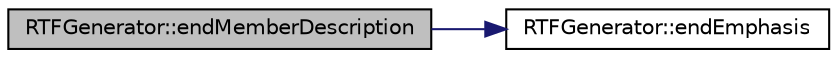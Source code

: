digraph "RTFGenerator::endMemberDescription"
{
 // LATEX_PDF_SIZE
  edge [fontname="Helvetica",fontsize="10",labelfontname="Helvetica",labelfontsize="10"];
  node [fontname="Helvetica",fontsize="10",shape=record];
  rankdir="LR";
  Node1 [label="RTFGenerator::endMemberDescription",height=0.2,width=0.4,color="black", fillcolor="grey75", style="filled", fontcolor="black",tooltip=" "];
  Node1 -> Node2 [color="midnightblue",fontsize="10",style="solid",fontname="Helvetica"];
  Node2 [label="RTFGenerator::endEmphasis",height=0.2,width=0.4,color="black", fillcolor="white", style="filled",URL="$classRTFGenerator.html#a283896a8d13cd017f4b765d82ba1e132",tooltip=" "];
}
